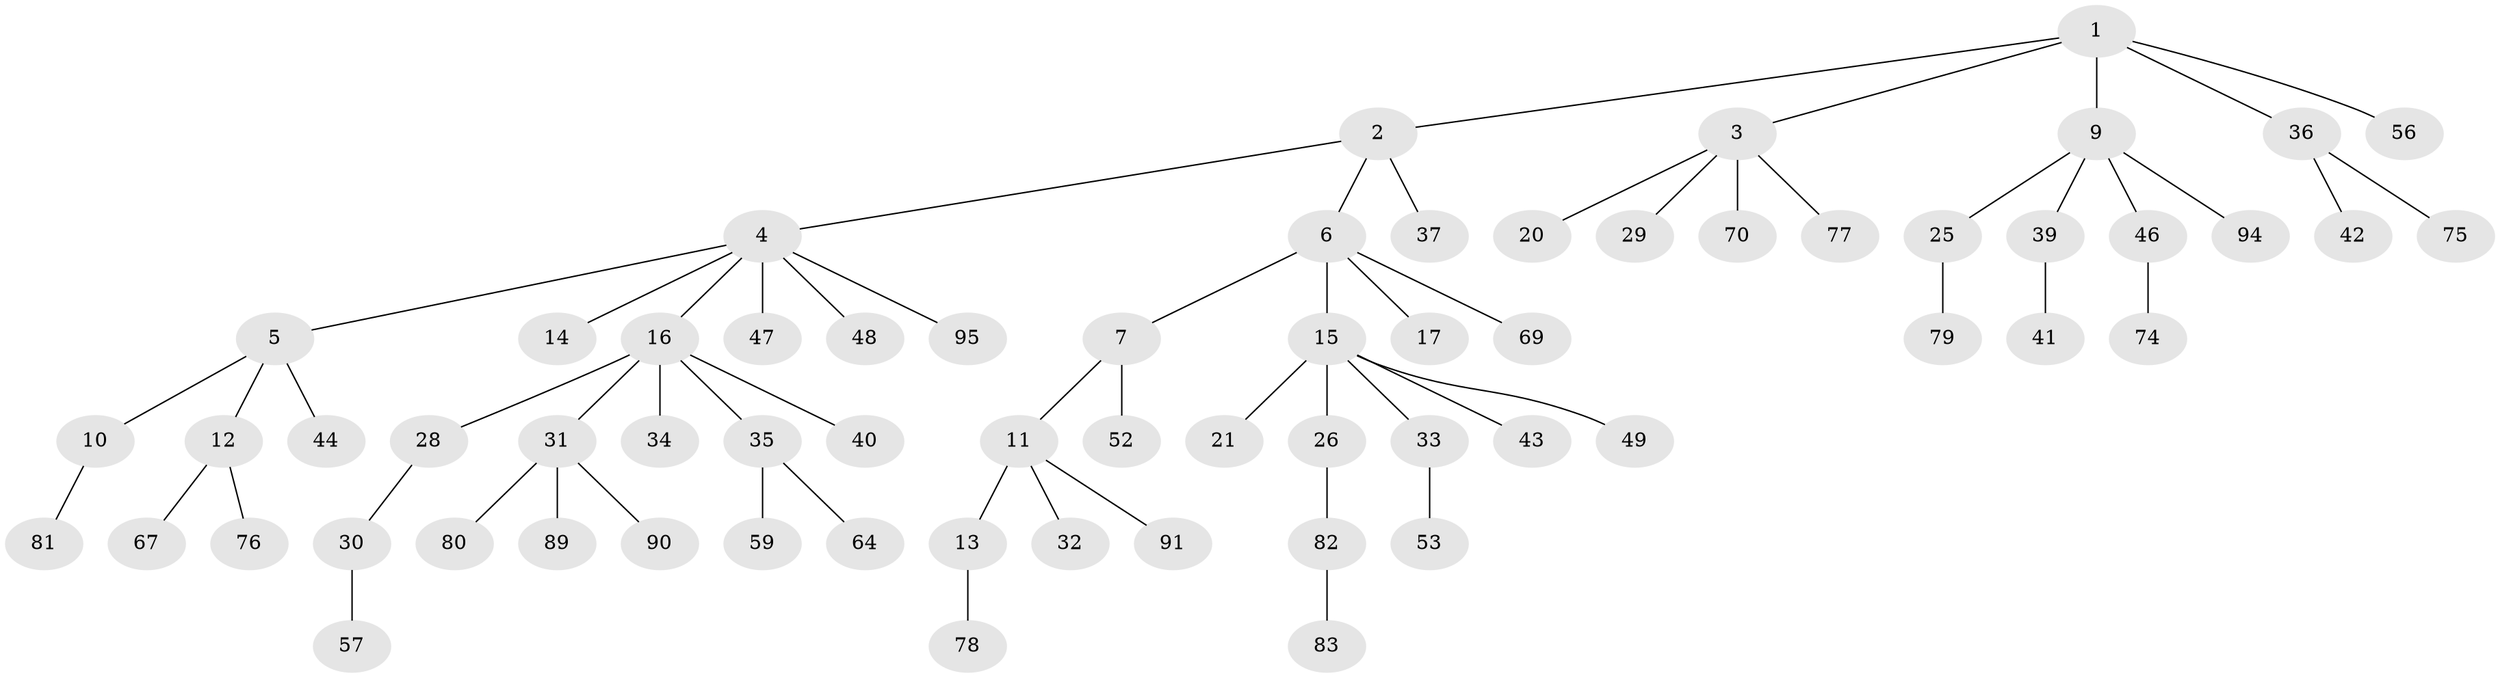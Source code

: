 // original degree distribution, {6: 0.020618556701030927, 4: 0.07216494845360824, 7: 0.010309278350515464, 5: 0.030927835051546393, 3: 0.12371134020618557, 2: 0.2268041237113402, 1: 0.5154639175257731}
// Generated by graph-tools (version 1.1) at 2025/11/02/27/25 16:11:26]
// undirected, 64 vertices, 63 edges
graph export_dot {
graph [start="1"]
  node [color=gray90,style=filled];
  1 [super="+50"];
  2;
  3 [super="+85"];
  4 [super="+24"];
  5 [super="+87"];
  6 [super="+8"];
  7 [super="+55"];
  9 [super="+18"];
  10 [super="+27"];
  11 [super="+66"];
  12 [super="+68"];
  13 [super="+23"];
  14 [super="+92"];
  15 [super="+19"];
  16 [super="+22"];
  17 [super="+45"];
  20;
  21;
  25 [super="+51"];
  26;
  28;
  29;
  30;
  31 [super="+38"];
  32;
  33 [super="+61"];
  34 [super="+93"];
  35 [super="+60"];
  36;
  37;
  39 [super="+71"];
  40 [super="+73"];
  41;
  42 [super="+86"];
  43 [super="+54"];
  44;
  46 [super="+62"];
  47;
  48 [super="+58"];
  49 [super="+65"];
  52;
  53 [super="+63"];
  56;
  57 [super="+72"];
  59;
  64;
  67;
  69;
  70;
  74;
  75;
  76;
  77;
  78;
  79;
  80 [super="+84"];
  81;
  82 [super="+88"];
  83;
  89 [super="+96"];
  90 [super="+97"];
  91;
  94;
  95;
  1 -- 2;
  1 -- 3;
  1 -- 9;
  1 -- 36;
  1 -- 56;
  2 -- 4;
  2 -- 6;
  2 -- 37;
  3 -- 20;
  3 -- 29;
  3 -- 70;
  3 -- 77;
  4 -- 5;
  4 -- 14;
  4 -- 16;
  4 -- 48;
  4 -- 95;
  4 -- 47;
  5 -- 10;
  5 -- 12;
  5 -- 44;
  6 -- 7;
  6 -- 69;
  6 -- 17;
  6 -- 15;
  7 -- 11;
  7 -- 52;
  9 -- 46;
  9 -- 94;
  9 -- 25;
  9 -- 39;
  10 -- 81;
  11 -- 13;
  11 -- 32;
  11 -- 91;
  12 -- 67;
  12 -- 76;
  13 -- 78;
  15 -- 26;
  15 -- 33;
  15 -- 43;
  15 -- 49;
  15 -- 21;
  16 -- 31;
  16 -- 34;
  16 -- 35;
  16 -- 40;
  16 -- 28;
  25 -- 79;
  26 -- 82;
  28 -- 30;
  30 -- 57;
  31 -- 89;
  31 -- 80;
  31 -- 90;
  33 -- 53;
  35 -- 59;
  35 -- 64;
  36 -- 42;
  36 -- 75;
  39 -- 41;
  46 -- 74;
  82 -- 83;
}
